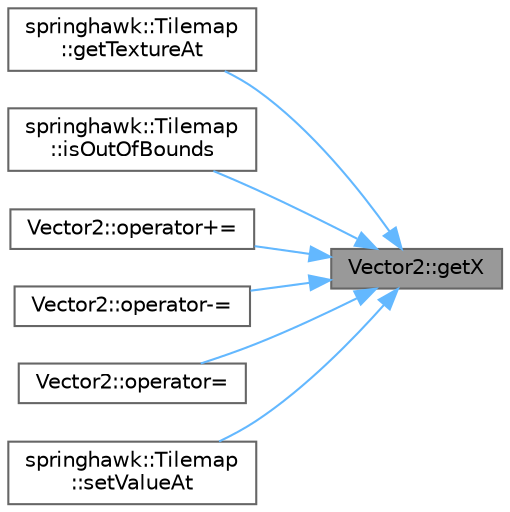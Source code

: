 digraph "Vector2::getX"
{
 // LATEX_PDF_SIZE
  bgcolor="transparent";
  edge [fontname=Helvetica,fontsize=10,labelfontname=Helvetica,labelfontsize=10];
  node [fontname=Helvetica,fontsize=10,shape=box,height=0.2,width=0.4];
  rankdir="RL";
  Node1 [id="Node000001",label="Vector2::getX",height=0.2,width=0.4,color="gray40", fillcolor="grey60", style="filled", fontcolor="black",tooltip=" "];
  Node1 -> Node2 [id="edge1_Node000001_Node000002",dir="back",color="steelblue1",style="solid",tooltip=" "];
  Node2 [id="Node000002",label="springhawk::Tilemap\l::getTextureAt",height=0.2,width=0.4,color="grey40", fillcolor="white", style="filled",URL="$classspringhawk_1_1_tilemap.html#a4d765de3dc1e85061a6475633736d043",tooltip=" "];
  Node1 -> Node3 [id="edge2_Node000001_Node000003",dir="back",color="steelblue1",style="solid",tooltip=" "];
  Node3 [id="Node000003",label="springhawk::Tilemap\l::isOutOfBounds",height=0.2,width=0.4,color="grey40", fillcolor="white", style="filled",URL="$classspringhawk_1_1_tilemap.html#ae8fc4f0f9beb146796e8231e1df822be",tooltip=" "];
  Node1 -> Node4 [id="edge3_Node000001_Node000004",dir="back",color="steelblue1",style="solid",tooltip=" "];
  Node4 [id="Node000004",label="Vector2::operator+=",height=0.2,width=0.4,color="grey40", fillcolor="white", style="filled",URL="$class_vector2.html#a4705e3f2121bceb798aba58bece8cb96",tooltip=" "];
  Node1 -> Node5 [id="edge4_Node000001_Node000005",dir="back",color="steelblue1",style="solid",tooltip=" "];
  Node5 [id="Node000005",label="Vector2::operator-=",height=0.2,width=0.4,color="grey40", fillcolor="white", style="filled",URL="$class_vector2.html#a0c9c68fad12ad356a41c016104d4e4b4",tooltip=" "];
  Node1 -> Node6 [id="edge5_Node000001_Node000006",dir="back",color="steelblue1",style="solid",tooltip=" "];
  Node6 [id="Node000006",label="Vector2::operator=",height=0.2,width=0.4,color="grey40", fillcolor="white", style="filled",URL="$class_vector2.html#a694d40fe4dd8a86968b1a8d48b3a1c3f",tooltip=" "];
  Node1 -> Node7 [id="edge6_Node000001_Node000007",dir="back",color="steelblue1",style="solid",tooltip=" "];
  Node7 [id="Node000007",label="springhawk::Tilemap\l::setValueAt",height=0.2,width=0.4,color="grey40", fillcolor="white", style="filled",URL="$classspringhawk_1_1_tilemap.html#a140f0eeddd2e78c780cf334d0ebe85fc",tooltip=" "];
}
